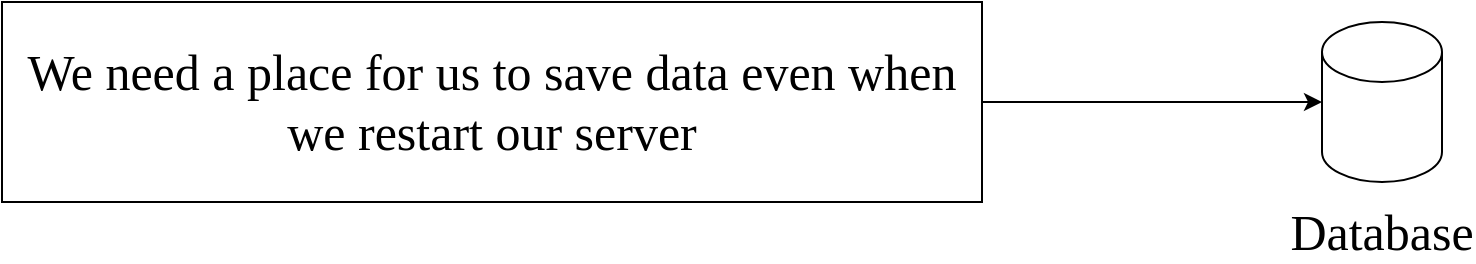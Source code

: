 <mxfile version="17.4.1" type="github">
  <diagram id="jUFI8dWQx3PE4WKWlsTp" name="Page-1">
    <mxGraphModel dx="1108" dy="604" grid="1" gridSize="10" guides="1" tooltips="1" connect="1" arrows="1" fold="1" page="1" pageScale="1" pageWidth="1700" pageHeight="1100" math="0" shadow="0">
      <root>
        <mxCell id="0" />
        <mxCell id="1" parent="0" />
        <mxCell id="i_1Tg2oEf6V2kxdcsrZU-3" style="edgeStyle=orthogonalEdgeStyle;rounded=0;orthogonalLoop=1;jettySize=auto;html=1;entryX=0;entryY=0.5;entryDx=0;entryDy=0;entryPerimeter=0;fontFamily=Comfortaa;fontSource=https%3A%2F%2Ffonts.googleapis.com%2Fcss%3Ffamily%3DComfortaa;fontSize=25;" edge="1" parent="1" source="i_1Tg2oEf6V2kxdcsrZU-1" target="i_1Tg2oEf6V2kxdcsrZU-2">
          <mxGeometry relative="1" as="geometry" />
        </mxCell>
        <mxCell id="i_1Tg2oEf6V2kxdcsrZU-1" value="We need a place for us to save data even when we restart our server" style="rounded=0;whiteSpace=wrap;html=1;fontFamily=Comfortaa;fontSource=https%3A%2F%2Ffonts.googleapis.com%2Fcss%3Ffamily%3DComfortaa;fontSize=25;" vertex="1" parent="1">
          <mxGeometry x="70" y="200" width="490" height="100" as="geometry" />
        </mxCell>
        <mxCell id="i_1Tg2oEf6V2kxdcsrZU-2" value="" style="shape=cylinder3;whiteSpace=wrap;html=1;boundedLbl=1;backgroundOutline=1;size=15;fontFamily=Comfortaa;fontSource=https%3A%2F%2Ffonts.googleapis.com%2Fcss%3Ffamily%3DComfortaa;fontSize=25;" vertex="1" parent="1">
          <mxGeometry x="730" y="210" width="60" height="80" as="geometry" />
        </mxCell>
        <mxCell id="i_1Tg2oEf6V2kxdcsrZU-4" value="Database" style="text;html=1;strokeColor=none;fillColor=none;align=center;verticalAlign=middle;whiteSpace=wrap;rounded=0;fontFamily=Comfortaa;fontSource=https%3A%2F%2Ffonts.googleapis.com%2Fcss%3Ffamily%3DComfortaa;fontSize=25;" vertex="1" parent="1">
          <mxGeometry x="730" y="300" width="60" height="30" as="geometry" />
        </mxCell>
      </root>
    </mxGraphModel>
  </diagram>
</mxfile>
